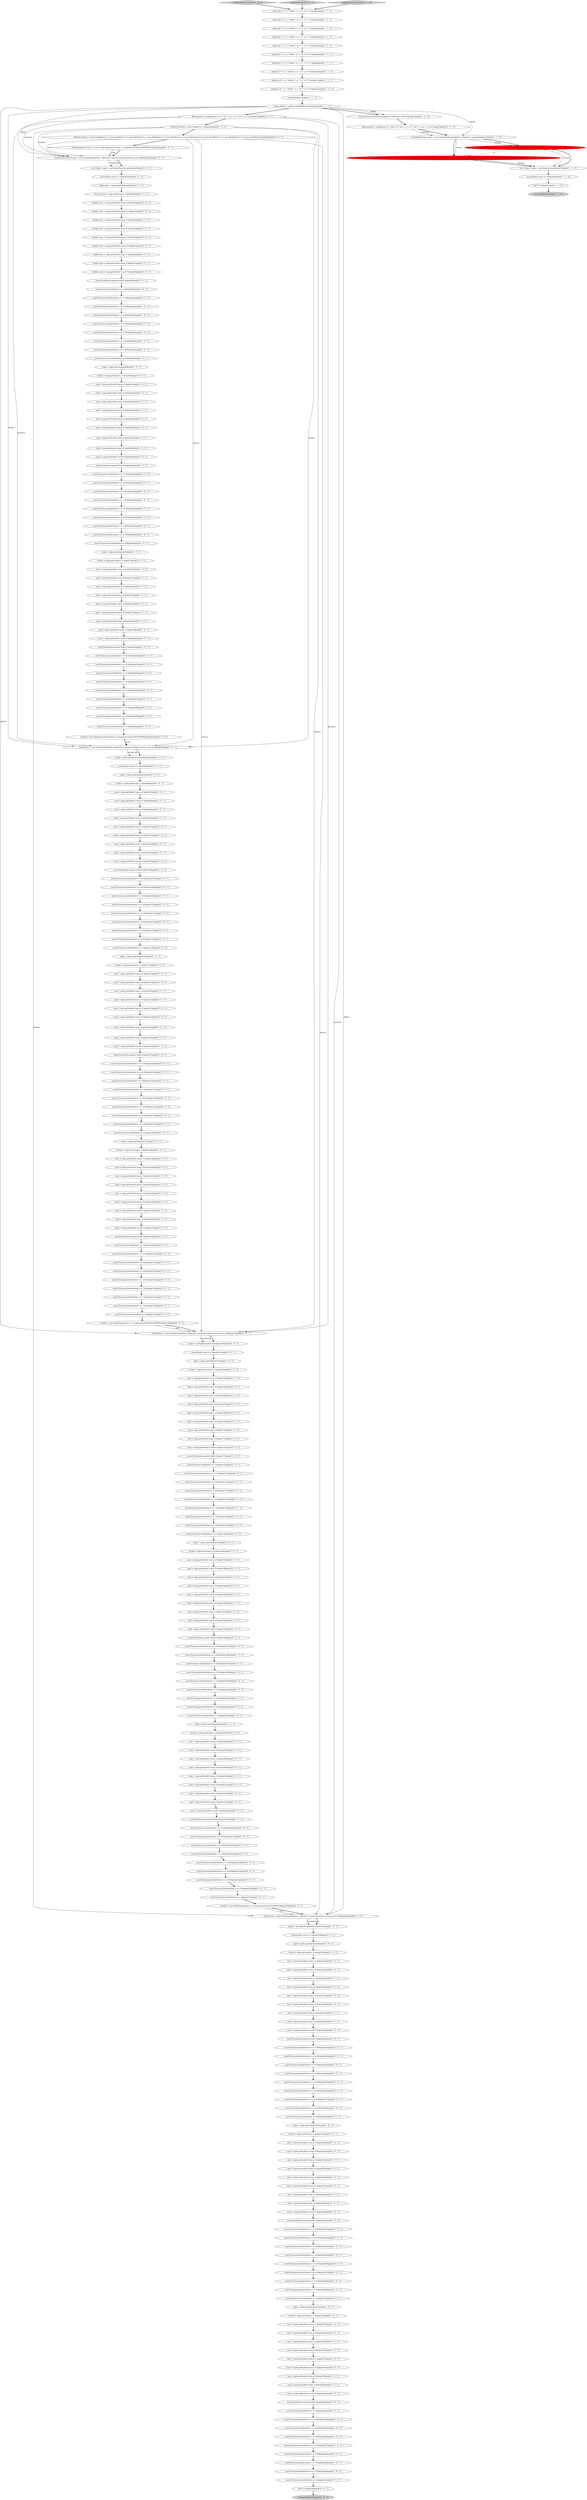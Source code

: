 digraph {
202 [style = filled, label = "assertTrue(bucket.equals(\"hello3\"))@@@261@@@['0', '0', '1']", fillcolor = white, shape = ellipse image = "AAA0AAABBB3BBB"];
103 [style = filled, label = "assertTrue(sumi.longValue() == 15)@@@174@@@['0', '0', '1']", fillcolor = white, shape = ellipse image = "AAA0AAABBB3BBB"];
282 [style = filled, label = "assertTrue(avgf.doubleValue() == 6.5D)@@@89@@@['0', '0', '1']", fillcolor = white, shape = ellipse image = "AAA0AAABBB3BBB"];
190 [style = filled, label = "FieldComparator(( sorts = {new FieldComparator(\"sum(a_i)\",ComparatorOrder.ASCENDING)}@@@22@@@['0', '0', '1']", fillcolor = white, shape = ellipse image = "AAA0AAABBB3BBB"];
152 [style = filled, label = "avgi = tuple.getDouble(\"avg(a_i)\")@@@212@@@['0', '0', '1']", fillcolor = white, shape = ellipse image = "AAA0AAABBB3BBB"];
28 [style = filled, label = "assertTrue(maxi.doubleValue() == 14.0D)@@@65@@@['0', '0', '1']", fillcolor = white, shape = ellipse image = "AAA0AAABBB3BBB"];
228 [style = filled, label = "maxi = tuple.getDouble(\"max(a_i)\")@@@55@@@['0', '0', '1']", fillcolor = white, shape = ellipse image = "AAA0AAABBB3BBB"];
121 [style = filled, label = "tuple = tuples.get(1)@@@183@@@['0', '0', '1']", fillcolor = white, shape = ellipse image = "AAA0AAABBB3BBB"];
55 [style = filled, label = "tuple = tuples.get(2)@@@271@@@['0', '0', '1']", fillcolor = white, shape = ellipse image = "AAA0AAABBB3BBB"];
79 [style = filled, label = "assertTrue(avgi.doubleValue() == 4.25D)@@@134@@@['0', '0', '1']", fillcolor = white, shape = ellipse image = "AAA0AAABBB3BBB"];
156 [style = filled, label = "mini = tuple.getDouble(\"min(a_i)\")@@@187@@@['0', '0', '1']", fillcolor = white, shape = ellipse image = "AAA0AAABBB3BBB"];
47 [style = filled, label = "Double minf = tuple.getDouble(\"min(a_f)\")@@@33@@@['0', '0', '1']", fillcolor = white, shape = ellipse image = "AAA0AAABBB3BBB"];
42 [style = filled, label = "avgi = tuple.getDouble(\"avg(a_i)\")@@@145@@@['0', '0', '1']", fillcolor = white, shape = ellipse image = "AAA0AAABBB3BBB"];
31 [style = filled, label = "tuple = tuples.get(1)@@@250@@@['0', '0', '1']", fillcolor = white, shape = ellipse image = "AAA0AAABBB3BBB"];
71 [style = filled, label = "minf = tuple.getDouble(\"min(a_f)\")@@@54@@@['0', '0', '1']", fillcolor = white, shape = ellipse image = "AAA0AAABBB3BBB"];
198 [style = filled, label = "assertTrue(avgf.doubleValue() == 4.5D)@@@68@@@['0', '0', '1']", fillcolor = white, shape = ellipse image = "AAA0AAABBB3BBB"];
232 [style = filled, label = "assertTrue(avgf.doubleValue() == 6.5D)@@@269@@@['0', '0', '1']", fillcolor = white, shape = ellipse image = "AAA0AAABBB3BBB"];
285 [style = filled, label = "maxf = tuple.getDouble(\"max(a_f)\")@@@236@@@['0', '0', '1']", fillcolor = white, shape = ellipse image = "AAA0AAABBB3BBB"];
102 [style = filled, label = "Double avgi = tuple.getDouble(\"avg(a_i)\")@@@36@@@['0', '0', '1']", fillcolor = white, shape = ellipse image = "AAA0AAABBB3BBB"];
175 [style = filled, label = "assertTrue(avgf.doubleValue() == 5.5D)@@@290@@@['0', '0', '1']", fillcolor = white, shape = ellipse image = "AAA0AAABBB3BBB"];
19 [style = filled, label = "del(\"*:*\")@@@21@@@['1', '1', '0']", fillcolor = white, shape = ellipse image = "AAA0AAABBB1BBB"];
70 [style = filled, label = "mini = tuple.getDouble(\"min(a_i)\")@@@254@@@['0', '0', '1']", fillcolor = white, shape = ellipse image = "AAA0AAABBB3BBB"];
4 [style = filled, label = "assert(tuples.size() == 0)@@@20@@@['1', '1', '0']", fillcolor = white, shape = ellipse image = "AAA0AAABBB1BBB"];
25 [style = filled, label = "Double avgf = tuple.getDouble(\"avg(a_f)\")@@@37@@@['0', '0', '1']", fillcolor = white, shape = ellipse image = "AAA0AAABBB3BBB"];
50 [style = filled, label = "maxf = tuple.getDouble(\"max(a_f)\")@@@211@@@['0', '0', '1']", fillcolor = white, shape = ellipse image = "AAA0AAABBB3BBB"];
97 [style = filled, label = "sorts(0( = new FieldComparator(\"a_s\",ComparatorOrder.ASCENDING)@@@225@@@['0', '0', '1']", fillcolor = white, shape = ellipse image = "AAA0AAABBB3BBB"];
125 [style = filled, label = "avgf = tuple.getDouble(\"avg(a_f)\")@@@238@@@['0', '0', '1']", fillcolor = white, shape = ellipse image = "AAA0AAABBB3BBB"];
66 [style = filled, label = "assertTrue(sumi.doubleValue() == 17.0D)@@@61@@@['0', '0', '1']", fillcolor = white, shape = ellipse image = "AAA0AAABBB3BBB"];
171 [style = filled, label = "minf = tuple.getDouble(\"min(a_f)\")@@@167@@@['0', '0', '1']", fillcolor = white, shape = ellipse image = "AAA0AAABBB3BBB"];
182 [style = filled, label = "assert(tuples.size() == 3)@@@228@@@['0', '0', '1']", fillcolor = white, shape = ellipse image = "AAA0AAABBB3BBB"];
200 [style = filled, label = "assertTrue(count.doubleValue() == 4)@@@203@@@['0', '0', '1']", fillcolor = white, shape = ellipse image = "AAA0AAABBB3BBB"];
149 [style = filled, label = "assertTrue(maxi.doubleValue() == 13.0D)@@@199@@@['0', '0', '1']", fillcolor = white, shape = ellipse image = "AAA0AAABBB3BBB"];
188 [style = filled, label = "assertTrue(bucket.equals(\"hello4\"))@@@282@@@['0', '0', '1']", fillcolor = white, shape = ellipse image = "AAA0AAABBB3BBB"];
2 [style = filled, label = "indexr(id,\"7\",\"a_s\",\"hello3\",\"a_i\",\"12\",\"a_f\",\"8\")@@@10@@@['1', '1', '1']", fillcolor = white, shape = ellipse image = "AAA0AAABBB1BBB"];
196 [style = filled, label = "assertTrue(maxi.doubleValue() == 13.0D)@@@86@@@['0', '0', '1']", fillcolor = white, shape = ellipse image = "AAA0AAABBB3BBB"];
218 [style = filled, label = "assertTrue(bucket.equals(\"hello4\"))@@@39@@@['0', '0', '1']", fillcolor = white, shape = ellipse image = "AAA0AAABBB3BBB"];
1 [style = filled, label = "commit()@@@22@@@['1', '1', '0']", fillcolor = lightgray, shape = ellipse image = "AAA0AAABBB1BBB"];
61 [style = filled, label = "assertTrue(bucket.equals(\"hello3\"))@@@194@@@['0', '0', '1']", fillcolor = white, shape = ellipse image = "AAA0AAABBB3BBB"];
148 [style = filled, label = "assertTrue(avgi.doubleValue() == 9.5D)@@@113@@@['0', '0', '1']", fillcolor = white, shape = ellipse image = "AAA0AAABBB3BBB"];
54 [style = filled, label = "assertTrue(maxi.doubleValue() == 14.0D)@@@245@@@['0', '0', '1']", fillcolor = white, shape = ellipse image = "AAA0AAABBB3BBB"];
76 [style = filled, label = "assertTrue(minf.doubleValue() == 4.0D)@@@286@@@['0', '0', '1']", fillcolor = white, shape = ellipse image = "AAA0AAABBB3BBB"];
77 [style = filled, label = "maxf = tuple.getDouble(\"max(a_f)\")@@@123@@@['0', '0', '1']", fillcolor = white, shape = ellipse image = "AAA0AAABBB3BBB"];
122 [style = filled, label = "assertTrue(sumf.doubleValue() == 11.0D)@@@284@@@['0', '0', '1']", fillcolor = white, shape = ellipse image = "AAA0AAABBB3BBB"];
174 [style = filled, label = "assertTrue(sumi.longValue() == 15)@@@283@@@['0', '0', '1']", fillcolor = white, shape = ellipse image = "AAA0AAABBB3BBB"];
191 [style = filled, label = "assertTrue(mini.doubleValue() == 0.0D)@@@130@@@['0', '0', '1']", fillcolor = white, shape = ellipse image = "AAA0AAABBB3BBB"];
129 [style = filled, label = "assertTrue(mini.doubleValue() == 4.0D)@@@151@@@['0', '0', '1']", fillcolor = white, shape = ellipse image = "AAA0AAABBB3BBB"];
225 [style = filled, label = "assertTrue(count.doubleValue() == 2)@@@182@@@['0', '0', '1']", fillcolor = white, shape = ellipse image = "AAA0AAABBB3BBB"];
110 [style = filled, label = "assertTrue(count.doubleValue() == 4)@@@69@@@['0', '0', '1']", fillcolor = white, shape = ellipse image = "AAA0AAABBB3BBB"];
235 [style = filled, label = "sumf = tuple.getDouble(\"sum(a_f)\")@@@119@@@['0', '0', '1']", fillcolor = white, shape = ellipse image = "AAA0AAABBB3BBB"];
46 [style = filled, label = "avgi = tuple.getDouble(\"avg(a_i)\")@@@103@@@['0', '0', '1']", fillcolor = white, shape = ellipse image = "AAA0AAABBB3BBB"];
128 [style = filled, label = "assertTrue(avgi.doubleValue() == 7.5D)@@@289@@@['0', '0', '1']", fillcolor = white, shape = ellipse image = "AAA0AAABBB3BBB"];
133 [style = filled, label = "assertTrue(maxf.doubleValue() == 10.0D)@@@133@@@['0', '0', '1']", fillcolor = white, shape = ellipse image = "AAA0AAABBB3BBB"];
222 [style = filled, label = "assertTrue(avgi.doubleValue() == 9.5D)@@@268@@@['0', '0', '1']", fillcolor = white, shape = ellipse image = "AAA0AAABBB3BBB"];
263 [style = filled, label = "Double mini = tuple.getDouble(\"min(a_i)\")@@@32@@@['0', '0', '1']", fillcolor = white, shape = ellipse image = "AAA0AAABBB3BBB"];
8 [style = filled, label = "testZeroReducerStream['1', '0', '0']", fillcolor = lightgray, shape = diamond image = "AAA0AAABBB1BBB"];
226 [style = filled, label = "assertTrue(sumi.longValue() == 15)@@@40@@@['0', '0', '1']", fillcolor = white, shape = ellipse image = "AAA0AAABBB3BBB"];
14 [style = filled, label = "indexr(id,\"0\",\"a_s\",\"hello0\",\"a_i\",\"0\",\"a_f\",\"1\")@@@3@@@['1', '1', '1']", fillcolor = white, shape = ellipse image = "AAA0AAABBB1BBB"];
153 [style = filled, label = "bucket = tuple.getString(\"a_s\")@@@96@@@['0', '0', '1']", fillcolor = white, shape = ellipse image = "AAA0AAABBB3BBB"];
252 [style = filled, label = "assert(tuples.size() == 3)@@@27@@@['0', '0', '1']", fillcolor = white, shape = ellipse image = "AAA0AAABBB3BBB"];
258 [style = filled, label = "count = tuple.getDouble(\"count(*)\")@@@80@@@['0', '0', '1']", fillcolor = white, shape = ellipse image = "AAA0AAABBB3BBB"];
240 [style = filled, label = "maxf = tuple.getDouble(\"max(a_f)\")@@@169@@@['0', '0', '1']", fillcolor = white, shape = ellipse image = "AAA0AAABBB3BBB"];
27 [style = filled, label = "assertTrue(maxf.doubleValue() == 9.0D)@@@87@@@['0', '0', '1']", fillcolor = white, shape = ellipse image = "AAA0AAABBB3BBB"];
142 [style = filled, label = "minf = tuple.getDouble(\"min(a_f)\")@@@121@@@['0', '0', '1']", fillcolor = white, shape = ellipse image = "AAA0AAABBB3BBB"];
0 [style = filled, label = "indexr(id,\"9\",\"a_s\",\"hello0\",\"a_i\",\"14\",\"a_f\",\"10\")@@@12@@@['1', '1', '1']", fillcolor = white, shape = ellipse image = "AAA0AAABBB1BBB"];
43 [style = filled, label = "assertTrue(maxi.doubleValue() == 13.0D)@@@111@@@['0', '0', '1']", fillcolor = white, shape = ellipse image = "AAA0AAABBB3BBB"];
78 [style = filled, label = "maxf = tuple.getDouble(\"max(a_f)\")@@@102@@@['0', '0', '1']", fillcolor = white, shape = ellipse image = "AAA0AAABBB3BBB"];
261 [style = filled, label = "assertTrue(mini.doubleValue() == 3.0D)@@@84@@@['0', '0', '1']", fillcolor = white, shape = ellipse image = "AAA0AAABBB3BBB"];
271 [style = filled, label = "tuple = tuples.get(2)@@@70@@@['0', '0', '1']", fillcolor = white, shape = ellipse image = "AAA0AAABBB3BBB"];
119 [style = filled, label = "avgf = tuple.getDouble(\"avg(a_f)\")@@@79@@@['0', '0', '1']", fillcolor = white, shape = ellipse image = "AAA0AAABBB3BBB"];
145 [style = filled, label = "assertTrue(avgf.doubleValue() == 4.5D)@@@248@@@['0', '0', '1']", fillcolor = white, shape = ellipse image = "AAA0AAABBB3BBB"];
288 [style = filled, label = "assertTrue(maxi.doubleValue() == 14.0D)@@@220@@@['0', '0', '1']", fillcolor = white, shape = ellipse image = "AAA0AAABBB3BBB"];
221 [style = filled, label = "sumi = tuple.getDouble(\"sum(a_i)\")@@@72@@@['0', '0', '1']", fillcolor = white, shape = ellipse image = "AAA0AAABBB3BBB"];
88 [style = filled, label = "Map paramsA = mapParams(\"q\",\"*:*\",\"fl\",\"a_s,a_i,a_f\",\"sort\",\"a_s asc\")@@@15@@@['0', '0', '1']", fillcolor = white, shape = ellipse image = "AAA0AAABBB3BBB"];
137 [style = filled, label = "count = tuple.getDouble(\"count(*)\")@@@147@@@['0', '0', '1']", fillcolor = white, shape = ellipse image = "AAA0AAABBB3BBB"];
262 [style = filled, label = "avgf = tuple.getDouble(\"avg(a_f)\")@@@125@@@['0', '0', '1']", fillcolor = white, shape = ellipse image = "AAA0AAABBB3BBB"];
107 [style = filled, label = "assertTrue(count.doubleValue() == 2)@@@157@@@['0', '0', '1']", fillcolor = white, shape = ellipse image = "AAA0AAABBB3BBB"];
246 [style = filled, label = "bucket = tuple.getString(\"a_s\")@@@251@@@['0', '0', '1']", fillcolor = white, shape = ellipse image = "AAA0AAABBB3BBB"];
289 [style = filled, label = "assertTrue(avgi.doubleValue() == 7.5D)@@@46@@@['0', '0', '1']", fillcolor = white, shape = ellipse image = "AAA0AAABBB3BBB"];
256 [style = filled, label = "assertTrue(minf.doubleValue() == 3.0D)@@@110@@@['0', '0', '1']", fillcolor = white, shape = ellipse image = "AAA0AAABBB3BBB"];
80 [style = filled, label = "assertTrue(minf.doubleValue() == 1.0D)@@@131@@@['0', '0', '1']", fillcolor = white, shape = ellipse image = "AAA0AAABBB3BBB"];
234 [style = filled, label = "maxf = tuple.getDouble(\"max(a_f)\")@@@144@@@['0', '0', '1']", fillcolor = white, shape = ellipse image = "AAA0AAABBB3BBB"];
292 [style = filled, label = "avgi = tuple.getDouble(\"avg(a_i)\")@@@237@@@['0', '0', '1']", fillcolor = white, shape = ellipse image = "AAA0AAABBB3BBB"];
131 [style = filled, label = "Double sumi = tuple.getDouble(\"sum(a_i)\")@@@30@@@['0', '0', '1']", fillcolor = white, shape = ellipse image = "AAA0AAABBB3BBB"];
118 [style = filled, label = "assertTrue(count.doubleValue() == 4)@@@270@@@['0', '0', '1']", fillcolor = white, shape = ellipse image = "AAA0AAABBB3BBB"];
242 [style = filled, label = "assertTrue(avgf.doubleValue() == 4.5D)@@@135@@@['0', '0', '1']", fillcolor = white, shape = ellipse image = "AAA0AAABBB3BBB"];
187 [style = filled, label = "mini = tuple.getDouble(\"min(a_i)\")@@@74@@@['0', '0', '1']", fillcolor = white, shape = ellipse image = "AAA0AAABBB3BBB"];
213 [style = filled, label = "tuple = tuples.get(2)@@@204@@@['0', '0', '1']", fillcolor = white, shape = ellipse image = "AAA0AAABBB3BBB"];
217 [style = filled, label = "count = tuple.getDouble(\"count(*)\")@@@126@@@['0', '0', '1']", fillcolor = white, shape = ellipse image = "AAA0AAABBB3BBB"];
155 [style = filled, label = "assertTrue(minf.doubleValue() == 4.0D)@@@43@@@['0', '0', '1']", fillcolor = white, shape = ellipse image = "AAA0AAABBB3BBB"];
36 [style = filled, label = "sumf = tuple.getDouble(\"sum(a_f)\")@@@52@@@['0', '0', '1']", fillcolor = white, shape = ellipse image = "AAA0AAABBB3BBB"];
205 [style = filled, label = "FacetStream facetStream = new FacetStream(zkHost,\"collection1\",paramsA,buckets,metrics,sorts,100)@@@25@@@['0', '0', '1']", fillcolor = white, shape = ellipse image = "AAA0AAABBB3BBB"];
255 [style = filled, label = "mini = tuple.getDouble(\"min(a_i)\")@@@233@@@['0', '0', '1']", fillcolor = white, shape = ellipse image = "AAA0AAABBB3BBB"];
177 [style = filled, label = "Metric(( metrics = {new SumMetric(\"a_i\"),new SumMetric(\"a_f\"),new MinMetric(\"a_i\"),new MinMetric(\"a_f\"),new MaxMetric(\"a_i\"),new MaxMetric(\"a_f\"),new MeanMetric(\"a_i\"),new MeanMetric(\"a_f\"),new CountMetric()}@@@19@@@['0', '0', '1']", fillcolor = white, shape = ellipse image = "AAA0AAABBB3BBB"];
127 [style = filled, label = "assertTrue(avgi.doubleValue() == 4.25D)@@@222@@@['0', '0', '1']", fillcolor = white, shape = ellipse image = "AAA0AAABBB3BBB"];
265 [style = filled, label = "maxf = tuple.getDouble(\"max(a_f)\")@@@190@@@['0', '0', '1']", fillcolor = white, shape = ellipse image = "AAA0AAABBB3BBB"];
41 [style = filled, label = "tuple = tuples.get(2)@@@137@@@['0', '0', '1']", fillcolor = white, shape = ellipse image = "AAA0AAABBB3BBB"];
33 [style = filled, label = "sumi = tuple.getDouble(\"sum(a_i)\")@@@139@@@['0', '0', '1']", fillcolor = white, shape = ellipse image = "AAA0AAABBB3BBB"];
283 [style = filled, label = "assertTrue(sumi.doubleValue() == 17.0D)@@@128@@@['0', '0', '1']", fillcolor = white, shape = ellipse image = "AAA0AAABBB3BBB"];
68 [style = filled, label = "assertTrue(sumi.doubleValue() == 38.0D)@@@262@@@['0', '0', '1']", fillcolor = white, shape = ellipse image = "AAA0AAABBB3BBB"];
98 [style = filled, label = "assertTrue(count.doubleValue() == 4)@@@249@@@['0', '0', '1']", fillcolor = white, shape = ellipse image = "AAA0AAABBB3BBB"];
197 [style = filled, label = "assertTrue(sumf.doubleValue() == 11.0D)@@@41@@@['0', '0', '1']", fillcolor = white, shape = ellipse image = "AAA0AAABBB3BBB"];
30 [style = filled, label = "assertTrue(sumf.doubleValue() == 18.0D)@@@129@@@['0', '0', '1']", fillcolor = white, shape = ellipse image = "AAA0AAABBB3BBB"];
206 [style = filled, label = "maxf = tuple.getDouble(\"max(a_f)\")@@@278@@@['0', '0', '1']", fillcolor = white, shape = ellipse image = "AAA0AAABBB3BBB"];
220 [style = filled, label = "assertTrue(sumf.doubleValue() == 11.0D)@@@175@@@['0', '0', '1']", fillcolor = white, shape = ellipse image = "AAA0AAABBB3BBB"];
238 [style = filled, label = "assertTrue(mini.doubleValue() == 0.0D)@@@63@@@['0', '0', '1']", fillcolor = white, shape = ellipse image = "AAA0AAABBB3BBB"];
186 [style = filled, label = "Double maxi = tuple.getDouble(\"max(a_i)\")@@@34@@@['0', '0', '1']", fillcolor = white, shape = ellipse image = "AAA0AAABBB3BBB"];
64 [style = filled, label = "maxi = tuple.getDouble(\"max(a_i)\")@@@101@@@['0', '0', '1']", fillcolor = white, shape = ellipse image = "AAA0AAABBB3BBB"];
82 [style = filled, label = "assertTrue(maxf.doubleValue() == 7.0D)@@@179@@@['0', '0', '1']", fillcolor = white, shape = ellipse image = "AAA0AAABBB3BBB"];
278 [style = filled, label = "tuples = getTuples(facetStream)@@@160@@@['0', '0', '1']", fillcolor = white, shape = ellipse image = "AAA0AAABBB3BBB"];
281 [style = filled, label = "minf = tuple.getDouble(\"min(a_f)\")@@@188@@@['0', '0', '1']", fillcolor = white, shape = ellipse image = "AAA0AAABBB3BBB"];
51 [style = filled, label = "assertTrue(maxf.doubleValue() == 10.0D)@@@221@@@['0', '0', '1']", fillcolor = white, shape = ellipse image = "AAA0AAABBB3BBB"];
60 [style = filled, label = "assertTrue(bucket.equals(\"hello3\"))@@@106@@@['0', '0', '1']", fillcolor = white, shape = ellipse image = "AAA0AAABBB3BBB"];
3 [style = filled, label = "indexr(id,\"2\",\"a_s\",\"hello0\",\"a_i\",\"2\",\"a_f\",\"2\")@@@4@@@['1', '1', '1']", fillcolor = white, shape = ellipse image = "AAA0AAABBB1BBB"];
120 [style = filled, label = "assertTrue(minf.doubleValue() == 4.0D)@@@177@@@['0', '0', '1']", fillcolor = white, shape = ellipse image = "AAA0AAABBB3BBB"];
124 [style = filled, label = "assertTrue(sumf.doubleValue() == 26.0D)@@@263@@@['0', '0', '1']", fillcolor = white, shape = ellipse image = "AAA0AAABBB3BBB"];
210 [style = filled, label = "assertTrue(minf.doubleValue() == 3.0D)@@@85@@@['0', '0', '1']", fillcolor = white, shape = ellipse image = "AAA0AAABBB3BBB"];
211 [style = filled, label = "assertTrue(avgf.doubleValue() == 6.5D)@@@202@@@['0', '0', '1']", fillcolor = white, shape = ellipse image = "AAA0AAABBB3BBB"];
254 [style = filled, label = "maxi = tuple.getDouble(\"max(a_i)\")@@@210@@@['0', '0', '1']", fillcolor = white, shape = ellipse image = "AAA0AAABBB3BBB"];
267 [style = filled, label = "facetStream = new FacetStream(zkHost,\"collection1\",paramsA,buckets,metrics,sorts,100)@@@92@@@['0', '0', '1']", fillcolor = white, shape = ellipse image = "AAA0AAABBB3BBB"];
276 [style = filled, label = "assertTrue(maxf.doubleValue() == 9.0D)@@@267@@@['0', '0', '1']", fillcolor = white, shape = ellipse image = "AAA0AAABBB3BBB"];
216 [style = filled, label = "assertTrue(mini.doubleValue() == 3.0D)@@@197@@@['0', '0', '1']", fillcolor = white, shape = ellipse image = "AAA0AAABBB3BBB"];
193 [style = filled, label = "assertTrue(avgi.doubleValue() == 7.5D)@@@155@@@['0', '0', '1']", fillcolor = white, shape = ellipse image = "AAA0AAABBB3BBB"];
81 [style = filled, label = "assertTrue(sumi.doubleValue() == 17.0D)@@@241@@@['0', '0', '1']", fillcolor = white, shape = ellipse image = "AAA0AAABBB3BBB"];
146 [style = filled, label = "count = tuple.getDouble(\"count(*)\")@@@260@@@['0', '0', '1']", fillcolor = white, shape = ellipse image = "AAA0AAABBB3BBB"];
208 [style = filled, label = "sumi = tuple.getDouble(\"sum(a_i)\")@@@185@@@['0', '0', '1']", fillcolor = white, shape = ellipse image = "AAA0AAABBB3BBB"];
52 [style = filled, label = "Double count = tuple.getDouble(\"count(*)\")@@@38@@@['0', '0', '1']", fillcolor = white, shape = ellipse image = "AAA0AAABBB3BBB"];
280 [style = filled, label = "maxi = tuple.getDouble(\"max(a_i)\")@@@168@@@['0', '0', '1']", fillcolor = white, shape = ellipse image = "AAA0AAABBB3BBB"];
244 [style = filled, label = "assertTrue(bucket.equals(\"hello0\"))@@@240@@@['0', '0', '1']", fillcolor = white, shape = ellipse image = "AAA0AAABBB3BBB"];
201 [style = filled, label = "sumi = tuple.getDouble(\"sum(a_i)\")@@@252@@@['0', '0', '1']", fillcolor = white, shape = ellipse image = "AAA0AAABBB3BBB"];
108 [style = filled, label = "tuple = tuples.get(1)@@@49@@@['0', '0', '1']", fillcolor = white, shape = ellipse image = "AAA0AAABBB3BBB"];
123 [style = filled, label = "assertTrue(maxi.doubleValue() == 11.0D)@@@153@@@['0', '0', '1']", fillcolor = white, shape = ellipse image = "AAA0AAABBB3BBB"];
58 [style = filled, label = "count = tuple.getDouble(\"count(*)\")@@@59@@@['0', '0', '1']", fillcolor = white, shape = ellipse image = "AAA0AAABBB3BBB"];
109 [style = filled, label = "minf = tuple.getDouble(\"min(a_f)\")@@@209@@@['0', '0', '1']", fillcolor = white, shape = ellipse image = "AAA0AAABBB3BBB"];
275 [style = filled, label = "assertTrue(sumf.doubleValue() == 26.0D)@@@83@@@['0', '0', '1']", fillcolor = white, shape = ellipse image = "AAA0AAABBB3BBB"];
99 [style = filled, label = "Bucket(( buckets = {new Bucket(\"a_s\")}@@@16@@@['0', '0', '1']", fillcolor = white, shape = ellipse image = "AAA0AAABBB3BBB"];
219 [style = filled, label = "sumi = tuple.getDouble(\"sum(a_i)\")@@@206@@@['0', '0', '1']", fillcolor = white, shape = ellipse image = "AAA0AAABBB3BBB"];
126 [style = filled, label = "avgi = tuple.getDouble(\"avg(a_i)\")@@@191@@@['0', '0', '1']", fillcolor = white, shape = ellipse image = "AAA0AAABBB3BBB"];
53 [style = filled, label = "assertTrue(maxf.doubleValue() == 10.0D)@@@66@@@['0', '0', '1']", fillcolor = white, shape = ellipse image = "AAA0AAABBB3BBB"];
59 [style = filled, label = "mini = tuple.getDouble(\"min(a_i)\")@@@208@@@['0', '0', '1']", fillcolor = white, shape = ellipse image = "AAA0AAABBB3BBB"];
83 [style = filled, label = "bucket = tuple.getString(\"a_s\")@@@117@@@['0', '0', '1']", fillcolor = white, shape = ellipse image = "AAA0AAABBB3BBB"];
7 [style = filled, label = "CloudSolrStream stream = new CloudSolrStream(zkHost,\"collection1\",paramsA)@@@17@@@['1', '1', '0']", fillcolor = white, shape = ellipse image = "AAA0AAABBB1BBB"];
130 [style = filled, label = "sumi = tuple.getDouble(\"sum(a_i)\")@@@51@@@['0', '0', '1']", fillcolor = white, shape = ellipse image = "AAA0AAABBB3BBB"];
140 [style = filled, label = "assertTrue(sumi.longValue() == 15)@@@149@@@['0', '0', '1']", fillcolor = white, shape = ellipse image = "AAA0AAABBB3BBB"];
91 [style = filled, label = "avgi = tuple.getDouble(\"avg(a_i)\")@@@170@@@['0', '0', '1']", fillcolor = white, shape = ellipse image = "AAA0AAABBB3BBB"];
172 [style = filled, label = "assertTrue(avgf.doubleValue() == 4.5D)@@@223@@@['0', '0', '1']", fillcolor = white, shape = ellipse image = "AAA0AAABBB3BBB"];
184 [style = filled, label = "avgf = tuple.getDouble(\"avg(a_f)\")@@@58@@@['0', '0', '1']", fillcolor = white, shape = ellipse image = "AAA0AAABBB3BBB"];
231 [style = filled, label = "tuples = getTuples(facetStream)@@@227@@@['0', '0', '1']", fillcolor = white, shape = ellipse image = "AAA0AAABBB3BBB"];
73 [style = filled, label = "assert(tuples.size() == 3)@@@161@@@['0', '0', '1']", fillcolor = white, shape = ellipse image = "AAA0AAABBB3BBB"];
45 [style = filled, label = "mini = tuple.getDouble(\"min(a_i)\")@@@275@@@['0', '0', '1']", fillcolor = white, shape = ellipse image = "AAA0AAABBB3BBB"];
290 [style = filled, label = "maxi = tuple.getDouble(\"max(a_i)\")@@@143@@@['0', '0', '1']", fillcolor = white, shape = ellipse image = "AAA0AAABBB3BBB"];
20 [style = filled, label = "indexr(id,\"8\",\"a_s\",\"hello3\",\"a_i\",\"13\",\"a_f\",\"9\")@@@11@@@['1', '1', '1']", fillcolor = white, shape = ellipse image = "AAA0AAABBB1BBB"];
215 [style = filled, label = "tuple = tuples.get(1)@@@116@@@['0', '0', '1']", fillcolor = white, shape = ellipse image = "AAA0AAABBB3BBB"];
204 [style = filled, label = "facetStream = new FacetStream(zkHost,\"collection1\",paramsA,buckets,metrics,sorts,100)@@@159@@@['0', '0', '1']", fillcolor = white, shape = ellipse image = "AAA0AAABBB3BBB"];
223 [style = filled, label = "maxf = tuple.getDouble(\"max(a_f)\")@@@257@@@['0', '0', '1']", fillcolor = white, shape = ellipse image = "AAA0AAABBB3BBB"];
236 [style = filled, label = "avgi = tuple.getDouble(\"avg(a_i)\")@@@279@@@['0', '0', '1']", fillcolor = white, shape = ellipse image = "AAA0AAABBB3BBB"];
268 [style = filled, label = "mini = tuple.getDouble(\"min(a_i)\")@@@120@@@['0', '0', '1']", fillcolor = white, shape = ellipse image = "AAA0AAABBB3BBB"];
164 [style = filled, label = "minf = tuple.getDouble(\"min(a_f)\")@@@255@@@['0', '0', '1']", fillcolor = white, shape = ellipse image = "AAA0AAABBB3BBB"];
203 [style = filled, label = "assertTrue(avgf.doubleValue() == 6.5D)@@@114@@@['0', '0', '1']", fillcolor = white, shape = ellipse image = "AAA0AAABBB3BBB"];
157 [style = filled, label = "sumf = tuple.getDouble(\"sum(a_f)\")@@@274@@@['0', '0', '1']", fillcolor = white, shape = ellipse image = "AAA0AAABBB3BBB"];
230 [style = filled, label = "assertTrue(maxf.doubleValue() == 9.0D)@@@200@@@['0', '0', '1']", fillcolor = white, shape = ellipse image = "AAA0AAABBB3BBB"];
72 [style = filled, label = "minf = tuple.getDouble(\"min(a_f)\")@@@142@@@['0', '0', '1']", fillcolor = white, shape = ellipse image = "AAA0AAABBB3BBB"];
247 [style = filled, label = "assertTrue(maxi.doubleValue() == 11.0D)@@@287@@@['0', '0', '1']", fillcolor = white, shape = ellipse image = "AAA0AAABBB3BBB"];
132 [style = filled, label = "assertTrue(count.doubleValue() == 4)@@@136@@@['0', '0', '1']", fillcolor = white, shape = ellipse image = "AAA0AAABBB3BBB"];
241 [style = filled, label = "sumf = tuple.getDouble(\"sum(a_f)\")@@@73@@@['0', '0', '1']", fillcolor = white, shape = ellipse image = "AAA0AAABBB3BBB"];
248 [style = filled, label = "tuples = getTuples(facetStream)@@@93@@@['0', '0', '1']", fillcolor = white, shape = ellipse image = "AAA0AAABBB3BBB"];
293 [style = filled, label = "minf = tuple.getDouble(\"min(a_f)\")@@@75@@@['0', '0', '1']", fillcolor = white, shape = ellipse image = "AAA0AAABBB3BBB"];
294 [style = filled, label = "count = tuple.getDouble(\"count(*)\")@@@193@@@['0', '0', '1']", fillcolor = white, shape = ellipse image = "AAA0AAABBB3BBB"];
169 [style = filled, label = "assertTrue(mini.doubleValue() == 4.0D)@@@42@@@['0', '0', '1']", fillcolor = white, shape = ellipse image = "AAA0AAABBB3BBB"];
274 [style = filled, label = "bucket = tuple.getString(\"a_s\")@@@272@@@['0', '0', '1']", fillcolor = white, shape = ellipse image = "AAA0AAABBB3BBB"];
296 [style = filled, label = "assertTrue(maxi.doubleValue() == 13.0D)@@@266@@@['0', '0', '1']", fillcolor = white, shape = ellipse image = "AAA0AAABBB3BBB"];
101 [style = filled, label = "assertTrue(count.doubleValue() == 4)@@@115@@@['0', '0', '1']", fillcolor = white, shape = ellipse image = "AAA0AAABBB3BBB"];
159 [style = filled, label = "count = tuple.getDouble(\"count(*)\")@@@105@@@['0', '0', '1']", fillcolor = white, shape = ellipse image = "AAA0AAABBB3BBB"];
160 [style = filled, label = "assertTrue(sumf.doubleValue() == 26.0D)@@@108@@@['0', '0', '1']", fillcolor = white, shape = ellipse image = "AAA0AAABBB3BBB"];
170 [style = filled, label = "maxi = tuple.getDouble(\"max(a_i)\")@@@235@@@['0', '0', '1']", fillcolor = white, shape = ellipse image = "AAA0AAABBB3BBB"];
44 [style = filled, label = "maxi = tuple.getDouble(\"max(a_i)\")@@@189@@@['0', '0', '1']", fillcolor = white, shape = ellipse image = "AAA0AAABBB3BBB"];
134 [style = filled, label = "sumf = tuple.getDouble(\"sum(a_f)\")@@@253@@@['0', '0', '1']", fillcolor = white, shape = ellipse image = "AAA0AAABBB3BBB"];
143 [style = filled, label = "assertTrue(mini.doubleValue() == 0.0D)@@@243@@@['0', '0', '1']", fillcolor = white, shape = ellipse image = "AAA0AAABBB3BBB"];
249 [style = filled, label = "assertTrue(maxi.doubleValue() == 14.0D)@@@132@@@['0', '0', '1']", fillcolor = white, shape = ellipse image = "AAA0AAABBB3BBB"];
144 [style = filled, label = "count = tuple.getDouble(\"count(*)\")@@@214@@@['0', '0', '1']", fillcolor = white, shape = ellipse image = "AAA0AAABBB3BBB"];
40 [style = filled, label = "sorts(0( = new FieldComparator(\"a_s\",ComparatorOrder.DESCENDING)@@@158@@@['0', '0', '1']", fillcolor = white, shape = ellipse image = "AAA0AAABBB3BBB"];
158 [style = filled, label = "assertTrue(avgi.doubleValue() == 9.5D)@@@201@@@['0', '0', '1']", fillcolor = white, shape = ellipse image = "AAA0AAABBB3BBB"];
260 [style = filled, label = "assertTrue(bucket.equals(\"hello4\"))@@@148@@@['0', '0', '1']", fillcolor = white, shape = ellipse image = "AAA0AAABBB3BBB"];
257 [style = filled, label = "bucket = tuple.getString(\"a_s\")@@@50@@@['0', '0', '1']", fillcolor = white, shape = ellipse image = "AAA0AAABBB3BBB"];
273 [style = filled, label = "assertTrue(avgi.doubleValue() == 7.5D)@@@180@@@['0', '0', '1']", fillcolor = white, shape = ellipse image = "AAA0AAABBB3BBB"];
16 [style = filled, label = "Map paramsA = mapParams(\"q\",\"blah\",\"fl\",\"id,a_s, a_i, a_f\",\"sort\",\"a_s asc , a_f asc\")@@@16@@@['1', '1', '0']", fillcolor = white, shape = ellipse image = "AAA0AAABBB1BBB"];
48 [style = filled, label = "avgi = tuple.getDouble(\"avg(a_i)\")@@@78@@@['0', '0', '1']", fillcolor = white, shape = ellipse image = "AAA0AAABBB3BBB"];
111 [style = filled, label = "assertTrue(sumf.doubleValue() == 11.0D)@@@150@@@['0', '0', '1']", fillcolor = white, shape = ellipse image = "AAA0AAABBB3BBB"];
224 [style = filled, label = "List<Tuple> tuples = getTuples(facetStream)@@@26@@@['0', '0', '1']", fillcolor = white, shape = ellipse image = "AAA0AAABBB3BBB"];
18 [style = filled, label = "List<Tuple> tuples = getTuples(rstream)@@@19@@@['1', '1', '0']", fillcolor = white, shape = ellipse image = "AAA0AAABBB1BBB"];
212 [style = filled, label = "assertTrue(sumf.doubleValue() == 26.0D)@@@196@@@['0', '0', '1']", fillcolor = white, shape = ellipse image = "AAA0AAABBB3BBB"];
90 [style = filled, label = "minf = tuple.getDouble(\"min(a_f)\")@@@234@@@['0', '0', '1']", fillcolor = white, shape = ellipse image = "AAA0AAABBB3BBB"];
286 [style = filled, label = "bucket = tuple.getString(\"a_s\")@@@205@@@['0', '0', '1']", fillcolor = white, shape = ellipse image = "AAA0AAABBB3BBB"];
12 [style = filled, label = "indexr(id,\"3\",\"a_s\",\"hello3\",\"a_i\",\"3\",\"a_f\",\"3\")@@@5@@@['1', '1', '1']", fillcolor = white, shape = ellipse image = "AAA0AAABBB1BBB"];
105 [style = filled, label = "assertTrue(minf.doubleValue() == 3.0D)@@@265@@@['0', '0', '1']", fillcolor = white, shape = ellipse image = "AAA0AAABBB3BBB"];
67 [style = filled, label = "avgf = tuple.getDouble(\"avg(a_f)\")@@@104@@@['0', '0', '1']", fillcolor = white, shape = ellipse image = "AAA0AAABBB3BBB"];
214 [style = filled, label = "facetStream = new FacetStream(zkHost,\"collection1\",paramsA,buckets,metrics,sorts,100)@@@226@@@['0', '0', '1']", fillcolor = white, shape = ellipse image = "AAA0AAABBB3BBB"];
56 [style = filled, label = "assertTrue(avgi.doubleValue() == 9.5D)@@@88@@@['0', '0', '1']", fillcolor = white, shape = ellipse image = "AAA0AAABBB3BBB"];
139 [style = filled, label = "assertTrue(sumi.doubleValue() == 38.0D)@@@107@@@['0', '0', '1']", fillcolor = white, shape = ellipse image = "AAA0AAABBB3BBB"];
291 [style = filled, label = "mini = tuple.getDouble(\"min(a_i)\")@@@166@@@['0', '0', '1']", fillcolor = white, shape = ellipse image = "AAA0AAABBB3BBB"];
179 [style = filled, label = "assertTrue(count.doubleValue() == 2)@@@48@@@['0', '0', '1']", fillcolor = white, shape = ellipse image = "AAA0AAABBB3BBB"];
13 [style = filled, label = "streamFactory.withCollectionZkHost(\"collection1\",zkHost)@@@15@@@['1', '1', '0']", fillcolor = white, shape = ellipse image = "AAA0AAABBB1BBB"];
89 [style = filled, label = "tuple = tuples.get(0)@@@95@@@['0', '0', '1']", fillcolor = white, shape = ellipse image = "AAA0AAABBB3BBB"];
243 [style = filled, label = "tuple = tuples.get(0)@@@162@@@['0', '0', '1']", fillcolor = white, shape = ellipse image = "AAA0AAABBB3BBB"];
272 [style = filled, label = "sumi = tuple.getDouble(\"sum(a_i)\")@@@118@@@['0', '0', '1']", fillcolor = white, shape = ellipse image = "AAA0AAABBB3BBB"];
74 [style = filled, label = "bucket = tuple.getString(\"a_s\")@@@163@@@['0', '0', '1']", fillcolor = white, shape = ellipse image = "AAA0AAABBB3BBB"];
104 [style = filled, label = "sumf = tuple.getDouble(\"sum(a_f)\")@@@186@@@['0', '0', '1']", fillcolor = white, shape = ellipse image = "AAA0AAABBB3BBB"];
112 [style = filled, label = "assert(tuples.size() == 3)@@@94@@@['0', '0', '1']", fillcolor = white, shape = ellipse image = "AAA0AAABBB3BBB"];
259 [style = filled, label = "maxi = tuple.getDouble(\"max(a_i)\")@@@122@@@['0', '0', '1']", fillcolor = white, shape = ellipse image = "AAA0AAABBB3BBB"];
115 [style = filled, label = "assertTrue(mini.doubleValue() == 4.0D)@@@285@@@['0', '0', '1']", fillcolor = white, shape = ellipse image = "AAA0AAABBB3BBB"];
9 [style = filled, label = "commit()@@@13@@@['1', '1', '1']", fillcolor = white, shape = ellipse image = "AAA0AAABBB1BBB"];
154 [style = filled, label = "minf = tuple.getDouble(\"min(a_f)\")@@@100@@@['0', '0', '1']", fillcolor = white, shape = ellipse image = "AAA0AAABBB3BBB"];
166 [style = filled, label = "sumi = tuple.getDouble(\"sum(a_i)\")@@@231@@@['0', '0', '1']", fillcolor = white, shape = ellipse image = "AAA0AAABBB3BBB"];
168 [style = filled, label = "assertTrue(mini.doubleValue() == 3.0D)@@@264@@@['0', '0', '1']", fillcolor = white, shape = ellipse image = "AAA0AAABBB3BBB"];
39 [style = filled, label = "avgf = tuple.getDouble(\"avg(a_f)\")@@@259@@@['0', '0', '1']", fillcolor = white, shape = ellipse image = "AAA0AAABBB3BBB"];
269 [style = filled, label = "tuple = tuples.get(0)@@@229@@@['0', '0', '1']", fillcolor = white, shape = ellipse image = "AAA0AAABBB3BBB"];
185 [style = filled, label = "assertTrue(avgf.doubleValue() == 5.5D)@@@156@@@['0', '0', '1']", fillcolor = white, shape = ellipse image = "AAA0AAABBB3BBB"];
239 [style = filled, label = "count = tuple.getDouble(\"count(*)\")@@@172@@@['0', '0', '1']", fillcolor = white, shape = ellipse image = "AAA0AAABBB3BBB"];
11 [style = filled, label = "indexr(id,\"5\",\"a_s\",\"hello3\",\"a_i\",\"10\",\"a_f\",\"6\")@@@8@@@['1', '1', '1']", fillcolor = white, shape = ellipse image = "AAA0AAABBB1BBB"];
161 [style = filled, label = "bucket = tuple.getString(\"a_s\")@@@138@@@['0', '0', '1']", fillcolor = white, shape = ellipse image = "AAA0AAABBB3BBB"];
141 [style = filled, label = "avgf = tuple.getDouble(\"avg(a_f)\")@@@171@@@['0', '0', '1']", fillcolor = white, shape = ellipse image = "AAA0AAABBB3BBB"];
37 [style = filled, label = "assertTrue(bucket.equals(\"hello3\"))@@@81@@@['0', '0', '1']", fillcolor = white, shape = ellipse image = "AAA0AAABBB3BBB"];
63 [style = filled, label = "mini = tuple.getDouble(\"min(a_i)\")@@@99@@@['0', '0', '1']", fillcolor = white, shape = ellipse image = "AAA0AAABBB3BBB"];
75 [style = filled, label = "testFacetStream['0', '0', '1']", fillcolor = lightgray, shape = diamond image = "AAA0AAABBB3BBB"];
32 [style = filled, label = "assertTrue(sumi.doubleValue() == 38.0D)@@@82@@@['0', '0', '1']", fillcolor = white, shape = ellipse image = "AAA0AAABBB3BBB"];
95 [style = filled, label = "avgi = tuple.getDouble(\"avg(a_i)\")@@@258@@@['0', '0', '1']", fillcolor = white, shape = ellipse image = "AAA0AAABBB3BBB"];
113 [style = filled, label = "assertTrue(maxi.doubleValue() == 11.0D)@@@178@@@['0', '0', '1']", fillcolor = white, shape = ellipse image = "AAA0AAABBB3BBB"];
29 [style = filled, label = "assertTrue(avgf.doubleValue() == 5.5D)@@@47@@@['0', '0', '1']", fillcolor = white, shape = ellipse image = "AAA0AAABBB3BBB"];
264 [style = filled, label = "mini = tuple.getDouble(\"min(a_i)\")@@@53@@@['0', '0', '1']", fillcolor = white, shape = ellipse image = "AAA0AAABBB3BBB"];
26 [style = filled, label = "maxi = tuple.getDouble(\"max(a_i)\")@@@76@@@['0', '0', '1']", fillcolor = white, shape = ellipse image = "AAA0AAABBB3BBB"];
65 [style = filled, label = "sumf = tuple.getDouble(\"sum(a_f)\")@@@140@@@['0', '0', '1']", fillcolor = white, shape = ellipse image = "AAA0AAABBB3BBB"];
100 [style = filled, label = "assertTrue(sumf.doubleValue() == 18.0D)@@@62@@@['0', '0', '1']", fillcolor = white, shape = ellipse image = "AAA0AAABBB3BBB"];
136 [style = filled, label = "count = tuple.getDouble(\"count(*)\")@@@239@@@['0', '0', '1']", fillcolor = white, shape = ellipse image = "AAA0AAABBB3BBB"];
35 [style = filled, label = "assertTrue(maxf.doubleValue() == 7.0D)@@@154@@@['0', '0', '1']", fillcolor = white, shape = ellipse image = "AAA0AAABBB3BBB"];
194 [style = filled, label = "assertTrue(mini.doubleValue() == 4.0D)@@@176@@@['0', '0', '1']", fillcolor = white, shape = ellipse image = "AAA0AAABBB3BBB"];
178 [style = filled, label = "maxi = tuple.getDouble(\"max(a_i)\")@@@256@@@['0', '0', '1']", fillcolor = white, shape = ellipse image = "AAA0AAABBB3BBB"];
279 [style = filled, label = "Double maxf = tuple.getDouble(\"max(a_f)\")@@@35@@@['0', '0', '1']", fillcolor = white, shape = ellipse image = "AAA0AAABBB3BBB"];
266 [style = filled, label = "assertTrue(mini.doubleValue() == 3.0D)@@@109@@@['0', '0', '1']", fillcolor = white, shape = ellipse image = "AAA0AAABBB3BBB"];
34 [style = filled, label = "sorts(0( = new FieldComparator(\"sum(a_i)\",ComparatorOrder.DESCENDING)@@@91@@@['0', '0', '1']", fillcolor = white, shape = ellipse image = "AAA0AAABBB3BBB"];
176 [style = filled, label = "sumi = tuple.getDouble(\"sum(a_i)\")@@@97@@@['0', '0', '1']", fillcolor = white, shape = ellipse image = "AAA0AAABBB3BBB"];
23 [style = filled, label = "assertTrue(count.doubleValue() == 2)@@@291@@@['0', '0', '1']", fillcolor = white, shape = ellipse image = "AAA0AAABBB3BBB"];
93 [style = filled, label = "sumf = tuple.getDouble(\"sum(a_f)\")@@@207@@@['0', '0', '1']", fillcolor = white, shape = ellipse image = "AAA0AAABBB3BBB"];
106 [style = filled, label = "avgi = tuple.getDouble(\"avg(a_i)\")@@@57@@@['0', '0', '1']", fillcolor = white, shape = ellipse image = "AAA0AAABBB3BBB"];
57 [style = filled, label = "avgf = tuple.getDouble(\"avg(a_f)\")@@@213@@@['0', '0', '1']", fillcolor = white, shape = ellipse image = "AAA0AAABBB3BBB"];
192 [style = filled, label = "assertTrue(bucket.equals(\"hello0\"))@@@127@@@['0', '0', '1']", fillcolor = white, shape = ellipse image = "AAA0AAABBB3BBB"];
195 [style = filled, label = "assertTrue(bucket.equals(\"hello0\"))@@@215@@@['0', '0', '1']", fillcolor = white, shape = ellipse image = "AAA0AAABBB3BBB"];
94 [style = filled, label = "sumf = tuple.getDouble(\"sum(a_f)\")@@@232@@@['0', '0', '1']", fillcolor = white, shape = ellipse image = "AAA0AAABBB3BBB"];
233 [style = filled, label = "assertTrue(sumf.doubleValue() == 18.0D)@@@242@@@['0', '0', '1']", fillcolor = white, shape = ellipse image = "AAA0AAABBB3BBB"];
21 [style = filled, label = "ReducerStream rstream = new ReducerStream(stream,new FieldEqualitor(\"a_s\"),new GroupOperation(new FieldComparator(\"a_f\",ComparatorOrder.ASCENDING),5))@@@18@@@['0', '1', '0']", fillcolor = red, shape = ellipse image = "AAA1AAABBB2BBB"];
17 [style = filled, label = "ReducerStream rstream = new ReducerStream(stream,new FieldEqualitor(\"a_s\"))@@@18@@@['1', '0', '0']", fillcolor = red, shape = ellipse image = "AAA1AAABBB1BBB"];
150 [style = filled, label = "assertTrue(maxf.doubleValue() == 9.0D)@@@112@@@['0', '0', '1']", fillcolor = white, shape = ellipse image = "AAA0AAABBB3BBB"];
163 [style = filled, label = "avgf = tuple.getDouble(\"avg(a_f)\")@@@192@@@['0', '0', '1']", fillcolor = white, shape = ellipse image = "AAA0AAABBB3BBB"];
295 [style = filled, label = "count = tuple.getDouble(\"count(*)\")@@@281@@@['0', '0', '1']", fillcolor = white, shape = ellipse image = "AAA0AAABBB3BBB"];
180 [style = filled, label = "bucket = tuple.getString(\"a_s\")@@@230@@@['0', '0', '1']", fillcolor = white, shape = ellipse image = "AAA0AAABBB3BBB"];
250 [style = filled, label = "assertTrue(sumi.doubleValue() == 38.0D)@@@195@@@['0', '0', '1']", fillcolor = white, shape = ellipse image = "AAA0AAABBB3BBB"];
284 [style = filled, label = "mini = tuple.getDouble(\"min(a_i)\")@@@141@@@['0', '0', '1']", fillcolor = white, shape = ellipse image = "AAA0AAABBB3BBB"];
167 [style = filled, label = "maxf = tuple.getDouble(\"max(a_f)\")@@@56@@@['0', '0', '1']", fillcolor = white, shape = ellipse image = "AAA0AAABBB3BBB"];
173 [style = filled, label = "sumi = tuple.getDouble(\"sum(a_i)\")@@@273@@@['0', '0', '1']", fillcolor = white, shape = ellipse image = "AAA0AAABBB3BBB"];
237 [style = filled, label = "Tuple tuple = tuples.get(0)@@@28@@@['0', '0', '1']", fillcolor = white, shape = ellipse image = "AAA0AAABBB3BBB"];
24 [style = filled, label = "sumi = tuple.getDouble(\"sum(a_i)\")@@@164@@@['0', '0', '1']", fillcolor = white, shape = ellipse image = "AAA0AAABBB3BBB"];
245 [style = filled, label = "del(\"*:*\")@@@292@@@['0', '0', '1']", fillcolor = white, shape = ellipse image = "AAA0AAABBB3BBB"];
270 [style = filled, label = "avgi = tuple.getDouble(\"avg(a_i)\")@@@124@@@['0', '0', '1']", fillcolor = white, shape = ellipse image = "AAA0AAABBB3BBB"];
207 [style = filled, label = "sumf = tuple.getDouble(\"sum(a_f)\")@@@98@@@['0', '0', '1']", fillcolor = white, shape = ellipse image = "AAA0AAABBB3BBB"];
251 [style = filled, label = "String bucket = tuple.getString(\"a_s\")@@@29@@@['0', '0', '1']", fillcolor = white, shape = ellipse image = "AAA0AAABBB3BBB"];
229 [style = filled, label = "bucket = tuple.getString(\"a_s\")@@@71@@@['0', '0', '1']", fillcolor = white, shape = ellipse image = "AAA0AAABBB3BBB"];
87 [style = filled, label = "maxf = tuple.getDouble(\"max(a_f)\")@@@77@@@['0', '0', '1']", fillcolor = white, shape = ellipse image = "AAA0AAABBB3BBB"];
6 [style = filled, label = "indexr(id,\"1\",\"a_s\",\"hello0\",\"a_i\",\"1\",\"a_f\",\"5\")@@@7@@@['1', '1', '1']", fillcolor = white, shape = ellipse image = "AAA0AAABBB1BBB"];
135 [style = filled, label = "assertTrue(bucket.equals(\"hello0\"))@@@60@@@['0', '0', '1']", fillcolor = white, shape = ellipse image = "AAA0AAABBB3BBB"];
96 [style = filled, label = "assertTrue(count.doubleValue() == 4)@@@90@@@['0', '0', '1']", fillcolor = white, shape = ellipse image = "AAA0AAABBB3BBB"];
92 [style = filled, label = "assertTrue(maxf.doubleValue() == 7.0D)@@@288@@@['0', '0', '1']", fillcolor = white, shape = ellipse image = "AAA0AAABBB3BBB"];
277 [style = filled, label = "assertTrue(count.doubleValue() == 4)@@@224@@@['0', '0', '1']", fillcolor = white, shape = ellipse image = "AAA0AAABBB3BBB"];
69 [style = filled, label = "minf = tuple.getDouble(\"min(a_f)\")@@@276@@@['0', '0', '1']", fillcolor = white, shape = ellipse image = "AAA0AAABBB3BBB"];
253 [style = filled, label = "assertTrue(avgi.doubleValue() == 4.25D)@@@67@@@['0', '0', '1']", fillcolor = white, shape = ellipse image = "AAA0AAABBB3BBB"];
181 [style = filled, label = "assertTrue(minf.doubleValue() == 1.0D)@@@219@@@['0', '0', '1']", fillcolor = white, shape = ellipse image = "AAA0AAABBB3BBB"];
147 [style = filled, label = "assertTrue(maxi.doubleValue() == 11.0D)@@@44@@@['0', '0', '1']", fillcolor = white, shape = ellipse image = "AAA0AAABBB3BBB"];
38 [style = filled, label = "assertTrue(avgf.doubleValue() == 5.5D)@@@181@@@['0', '0', '1']", fillcolor = white, shape = ellipse image = "AAA0AAABBB3BBB"];
287 [style = filled, label = "avgf = tuple.getDouble(\"avg(a_f)\")@@@280@@@['0', '0', '1']", fillcolor = white, shape = ellipse image = "AAA0AAABBB3BBB"];
116 [style = filled, label = "assertTrue(maxf.doubleValue() == 10.0D)@@@246@@@['0', '0', '1']", fillcolor = white, shape = ellipse image = "AAA0AAABBB3BBB"];
84 [style = filled, label = "assertTrue(bucket.equals(\"hello4\"))@@@173@@@['0', '0', '1']", fillcolor = white, shape = ellipse image = "AAA0AAABBB3BBB"];
10 [style = filled, label = "indexr(id,\"4\",\"a_s\",\"hello4\",\"a_i\",\"4\",\"a_f\",\"4\")@@@6@@@['1', '1', '1']", fillcolor = white, shape = ellipse image = "AAA0AAABBB1BBB"];
49 [style = filled, label = "commit()@@@293@@@['0', '0', '1']", fillcolor = lightgray, shape = ellipse image = "AAA0AAABBB3BBB"];
86 [style = filled, label = "assertTrue(minf.doubleValue() == 1.0D)@@@64@@@['0', '0', '1']", fillcolor = white, shape = ellipse image = "AAA0AAABBB3BBB"];
165 [style = filled, label = "assertTrue(minf.doubleValue() == 4.0D)@@@152@@@['0', '0', '1']", fillcolor = white, shape = ellipse image = "AAA0AAABBB3BBB"];
199 [style = filled, label = "assertTrue(minf.doubleValue() == 3.0D)@@@198@@@['0', '0', '1']", fillcolor = white, shape = ellipse image = "AAA0AAABBB3BBB"];
227 [style = filled, label = "bucket = tuple.getString(\"a_s\")@@@184@@@['0', '0', '1']", fillcolor = white, shape = ellipse image = "AAA0AAABBB3BBB"];
5 [style = filled, label = "String zkHost = zkServer.getZkAddress()@@@14@@@['1', '1', '1']", fillcolor = white, shape = ellipse image = "AAA0AAABBB1BBB"];
22 [style = filled, label = "testZeroReducerStream['0', '1', '0']", fillcolor = lightgray, shape = diamond image = "AAA0AAABBB2BBB"];
189 [style = filled, label = "assertTrue(minf.doubleValue() == 1.0D)@@@244@@@['0', '0', '1']", fillcolor = white, shape = ellipse image = "AAA0AAABBB3BBB"];
151 [style = filled, label = "avgf = tuple.getDouble(\"avg(a_f)\")@@@146@@@['0', '0', '1']", fillcolor = white, shape = ellipse image = "AAA0AAABBB3BBB"];
209 [style = filled, label = "assertTrue(maxf.doubleValue() == 7.0D)@@@45@@@['0', '0', '1']", fillcolor = white, shape = ellipse image = "AAA0AAABBB3BBB"];
162 [style = filled, label = "assertTrue(sumi.doubleValue() == 17.0D)@@@216@@@['0', '0', '1']", fillcolor = white, shape = ellipse image = "AAA0AAABBB3BBB"];
117 [style = filled, label = "assertTrue(sumf.doubleValue() == 18.0D)@@@217@@@['0', '0', '1']", fillcolor = white, shape = ellipse image = "AAA0AAABBB3BBB"];
138 [style = filled, label = "assertTrue(avgi.doubleValue() == 4.25D)@@@247@@@['0', '0', '1']", fillcolor = white, shape = ellipse image = "AAA0AAABBB3BBB"];
114 [style = filled, label = "assertTrue(mini.doubleValue() == 0.0D)@@@218@@@['0', '0', '1']", fillcolor = white, shape = ellipse image = "AAA0AAABBB3BBB"];
183 [style = filled, label = "sumf = tuple.getDouble(\"sum(a_f)\")@@@165@@@['0', '0', '1']", fillcolor = white, shape = ellipse image = "AAA0AAABBB3BBB"];
62 [style = filled, label = "maxi = tuple.getDouble(\"max(a_i)\")@@@277@@@['0', '0', '1']", fillcolor = white, shape = ellipse image = "AAA0AAABBB3BBB"];
85 [style = filled, label = "Double sumf = tuple.getDouble(\"sum(a_f)\")@@@31@@@['0', '0', '1']", fillcolor = white, shape = ellipse image = "AAA0AAABBB3BBB"];
15 [style = filled, label = "indexr(id,\"6\",\"a_s\",\"hello4\",\"a_i\",\"11\",\"a_f\",\"7\")@@@9@@@['1', '1', '1']", fillcolor = white, shape = ellipse image = "AAA0AAABBB1BBB"];
152->57 [style = bold, label=""];
194->120 [style = bold, label=""];
14->3 [style = bold, label=""];
97->214 [style = bold, label=""];
146->202 [style = bold, label=""];
267->248 [style = solid, label="facetStream"];
244->81 [style = bold, label=""];
204->278 [style = bold, label=""];
34->267 [style = bold, label=""];
153->176 [style = bold, label=""];
25->52 [style = bold, label=""];
195->162 [style = bold, label=""];
296->276 [style = bold, label=""];
184->58 [style = bold, label=""];
95->39 [style = bold, label=""];
290->234 [style = bold, label=""];
173->157 [style = bold, label=""];
76->247 [style = bold, label=""];
119->258 [style = bold, label=""];
67->159 [style = bold, label=""];
20->0 [style = bold, label=""];
162->117 [style = bold, label=""];
16->7 [style = bold, label=""];
73->243 [style = bold, label=""];
88->214 [style = solid, label="paramsA"];
156->281 [style = bold, label=""];
96->34 [style = bold, label=""];
139->160 [style = bold, label=""];
266->256 [style = bold, label=""];
160->266 [style = bold, label=""];
59->109 [style = bold, label=""];
193->185 [style = bold, label=""];
94->255 [style = bold, label=""];
218->226 [style = bold, label=""];
206->236 [style = bold, label=""];
267->248 [style = bold, label=""];
41->161 [style = bold, label=""];
84->103 [style = bold, label=""];
264->71 [style = bold, label=""];
220->194 [style = bold, label=""];
54->116 [style = bold, label=""];
108->257 [style = bold, label=""];
21->18 [style = bold, label=""];
257->130 [style = bold, label=""];
63->154 [style = bold, label=""];
154->64 [style = bold, label=""];
82->273 [style = bold, label=""];
115->76 [style = bold, label=""];
177->267 [style = solid, label="metrics"];
178->223 [style = bold, label=""];
293->26 [style = bold, label=""];
19->1 [style = bold, label=""];
278->73 [style = bold, label=""];
52->218 [style = bold, label=""];
12->10 [style = bold, label=""];
86->28 [style = bold, label=""];
180->166 [style = bold, label=""];
214->231 [style = solid, label="facetStream"];
114->181 [style = bold, label=""];
6->11 [style = bold, label=""];
226->197 [style = bold, label=""];
263->47 [style = bold, label=""];
254->50 [style = bold, label=""];
144->195 [style = bold, label=""];
62->206 [style = bold, label=""];
145->98 [style = bold, label=""];
9->5 [style = bold, label=""];
37->32 [style = bold, label=""];
246->201 [style = bold, label=""];
50->152 [style = bold, label=""];
120->113 [style = bold, label=""];
159->60 [style = bold, label=""];
134->70 [style = bold, label=""];
142->259 [style = bold, label=""];
132->41 [style = bold, label=""];
287->295 [style = bold, label=""];
85->263 [style = bold, label=""];
32->275 [style = bold, label=""];
128->175 [style = bold, label=""];
161->33 [style = bold, label=""];
202->68 [style = bold, label=""];
131->85 [style = bold, label=""];
205->224 [style = solid, label="facetStream"];
148->203 [style = bold, label=""];
258->37 [style = bold, label=""];
2->20 [style = bold, label=""];
213->286 [style = bold, label=""];
207->63 [style = bold, label=""];
177->204 [style = solid, label="metrics"];
198->110 [style = bold, label=""];
191->80 [style = bold, label=""];
268->142 [style = bold, label=""];
169->155 [style = bold, label=""];
107->40 [style = bold, label=""];
294->61 [style = bold, label=""];
236->287 [style = bold, label=""];
291->171 [style = bold, label=""];
88->205 [style = solid, label="paramsA"];
109->254 [style = bold, label=""];
5->214 [style = solid, label="zkHost"];
23->245 [style = bold, label=""];
4->19 [style = bold, label=""];
105->296 [style = bold, label=""];
151->137 [style = bold, label=""];
183->291 [style = bold, label=""];
80->249 [style = bold, label=""];
44->265 [style = bold, label=""];
270->262 [style = bold, label=""];
99->214 [style = solid, label="buckets"];
68->124 [style = bold, label=""];
248->112 [style = bold, label=""];
13->16 [style = bold, label=""];
292->125 [style = bold, label=""];
27->56 [style = bold, label=""];
179->108 [style = bold, label=""];
272->235 [style = bold, label=""];
104->156 [style = bold, label=""];
224->252 [style = bold, label=""];
69->62 [style = bold, label=""];
99->205 [style = solid, label="buckets"];
43->150 [style = bold, label=""];
127->172 [style = bold, label=""];
252->237 [style = bold, label=""];
214->231 [style = bold, label=""];
286->219 [style = bold, label=""];
182->269 [style = bold, label=""];
77->270 [style = bold, label=""];
18->4 [style = bold, label=""];
123->35 [style = bold, label=""];
245->49 [style = bold, label=""];
282->96 [style = bold, label=""];
126->163 [style = bold, label=""];
137->260 [style = bold, label=""];
99->177 [style = bold, label=""];
204->278 [style = solid, label="facetStream"];
88->204 [style = solid, label="paramsA"];
271->229 [style = bold, label=""];
203->101 [style = bold, label=""];
5->204 [style = solid, label="zkHost"];
222->232 [style = bold, label=""];
48->119 [style = bold, label=""];
279->102 [style = bold, label=""];
33->65 [style = bold, label=""];
22->14 [style = bold, label=""];
177->205 [style = solid, label="metrics"];
172->277 [style = bold, label=""];
39->146 [style = bold, label=""];
275->261 [style = bold, label=""];
5->7 [style = solid, label="zkHost"];
149->230 [style = bold, label=""];
87->48 [style = bold, label=""];
101->215 [style = bold, label=""];
284->72 [style = bold, label=""];
83->272 [style = bold, label=""];
129->165 [style = bold, label=""];
16->7 [style = solid, label="paramsA"];
42->151 [style = bold, label=""];
269->180 [style = bold, label=""];
7->17 [style = solid, label="stream"];
210->196 [style = bold, label=""];
177->214 [style = solid, label="metrics"];
281->44 [style = bold, label=""];
157->45 [style = bold, label=""];
7->17 [style = bold, label=""];
211->200 [style = bold, label=""];
74->24 [style = bold, label=""];
122->115 [style = bold, label=""];
30->191 [style = bold, label=""];
78->46 [style = bold, label=""];
5->13 [style = solid, label="zkHost"];
289->29 [style = bold, label=""];
150->148 [style = bold, label=""];
5->267 [style = solid, label="zkHost"];
5->88 [style = bold, label=""];
8->14 [style = bold, label=""];
21->18 [style = solid, label="rstream"];
249->133 [style = bold, label=""];
116->138 [style = bold, label=""];
81->233 [style = bold, label=""];
3->12 [style = bold, label=""];
121->227 [style = bold, label=""];
219->93 [style = bold, label=""];
55->274 [style = bold, label=""];
237->251 [style = bold, label=""];
29->179 [style = bold, label=""];
130->36 [style = bold, label=""];
230->158 [style = bold, label=""];
10->6 [style = bold, label=""];
91->141 [style = bold, label=""];
200->213 [style = bold, label=""];
276->222 [style = bold, label=""];
92->128 [style = bold, label=""];
24->183 [style = bold, label=""];
61->250 [style = bold, label=""];
133->79 [style = bold, label=""];
163->294 [style = bold, label=""];
164->178 [style = bold, label=""];
106->184 [style = bold, label=""];
176->207 [style = bold, label=""];
265->126 [style = bold, label=""];
56->282 [style = bold, label=""];
135->66 [style = bold, label=""];
235->268 [style = bold, label=""];
197->169 [style = bold, label=""];
100->238 [style = bold, label=""];
165->123 [style = bold, label=""];
35->193 [style = bold, label=""];
277->97 [style = bold, label=""];
46->67 [style = bold, label=""];
124->168 [style = bold, label=""];
118->55 [style = bold, label=""];
140->111 [style = bold, label=""];
234->42 [style = bold, label=""];
5->13 [style = bold, label=""];
243->74 [style = bold, label=""];
70->164 [style = bold, label=""];
64->78 [style = bold, label=""];
209->289 [style = bold, label=""];
205->224 [style = bold, label=""];
221->241 [style = bold, label=""];
190->205 [style = bold, label=""];
256->43 [style = bold, label=""];
260->140 [style = bold, label=""];
227->208 [style = bold, label=""];
199->149 [style = bold, label=""];
233->143 [style = bold, label=""];
188->174 [style = bold, label=""];
174->122 [style = bold, label=""];
57->144 [style = bold, label=""];
171->280 [style = bold, label=""];
175->23 [style = bold, label=""];
155->147 [style = bold, label=""];
98->31 [style = bold, label=""];
31->246 [style = bold, label=""];
17->18 [style = solid, label="rstream"];
65->284 [style = bold, label=""];
225->121 [style = bold, label=""];
208->104 [style = bold, label=""];
247->92 [style = bold, label=""];
212->216 [style = bold, label=""];
217->192 [style = bold, label=""];
240->91 [style = bold, label=""];
241->187 [style = bold, label=""];
90->170 [style = bold, label=""];
15->2 [style = bold, label=""];
0->9 [style = bold, label=""];
280->240 [style = bold, label=""];
170->285 [style = bold, label=""];
102->25 [style = bold, label=""];
58->135 [style = bold, label=""];
53->253 [style = bold, label=""];
228->167 [style = bold, label=""];
242->132 [style = bold, label=""];
88->99 [style = bold, label=""];
26->87 [style = bold, label=""];
113->82 [style = bold, label=""];
262->217 [style = bold, label=""];
216->199 [style = bold, label=""];
28->53 [style = bold, label=""];
93->59 [style = bold, label=""];
5->205 [style = solid, label="zkHost"];
229->221 [style = bold, label=""];
66->100 [style = bold, label=""];
89->153 [style = bold, label=""];
75->14 [style = bold, label=""];
110->271 [style = bold, label=""];
192->283 [style = bold, label=""];
141->239 [style = bold, label=""];
60->139 [style = bold, label=""];
40->204 [style = solid, label="sorts"];
288->51 [style = bold, label=""];
99->204 [style = solid, label="buckets"];
231->182 [style = bold, label=""];
103->220 [style = bold, label=""];
136->244 [style = bold, label=""];
47->186 [style = bold, label=""];
111->129 [style = bold, label=""];
45->69 [style = bold, label=""];
285->292 [style = bold, label=""];
99->267 [style = solid, label="buckets"];
34->267 [style = solid, label="sorts"];
238->86 [style = bold, label=""];
17->21 [style = dashed, label="0"];
117->114 [style = bold, label=""];
11->15 [style = bold, label=""];
215->83 [style = bold, label=""];
167->106 [style = bold, label=""];
36->264 [style = bold, label=""];
255->90 [style = bold, label=""];
259->77 [style = bold, label=""];
232->118 [style = bold, label=""];
40->204 [style = bold, label=""];
283->30 [style = bold, label=""];
112->89 [style = bold, label=""];
38->225 [style = bold, label=""];
177->190 [style = bold, label=""];
253->198 [style = bold, label=""];
51->127 [style = bold, label=""];
201->134 [style = bold, label=""];
274->173 [style = bold, label=""];
196->27 [style = bold, label=""];
223->95 [style = bold, label=""];
189->54 [style = bold, label=""];
261->210 [style = bold, label=""];
88->267 [style = solid, label="paramsA"];
190->205 [style = solid, label="sorts"];
295->188 [style = bold, label=""];
138->145 [style = bold, label=""];
273->38 [style = bold, label=""];
7->21 [style = bold, label=""];
251->131 [style = bold, label=""];
187->293 [style = bold, label=""];
79->242 [style = bold, label=""];
185->107 [style = bold, label=""];
239->84 [style = bold, label=""];
97->214 [style = solid, label="sorts"];
250->212 [style = bold, label=""];
125->136 [style = bold, label=""];
166->94 [style = bold, label=""];
143->189 [style = bold, label=""];
7->21 [style = solid, label="stream"];
71->228 [style = bold, label=""];
168->105 [style = bold, label=""];
186->279 [style = bold, label=""];
17->18 [style = bold, label=""];
158->211 [style = bold, label=""];
147->209 [style = bold, label=""];
72->290 [style = bold, label=""];
181->288 [style = bold, label=""];
}
